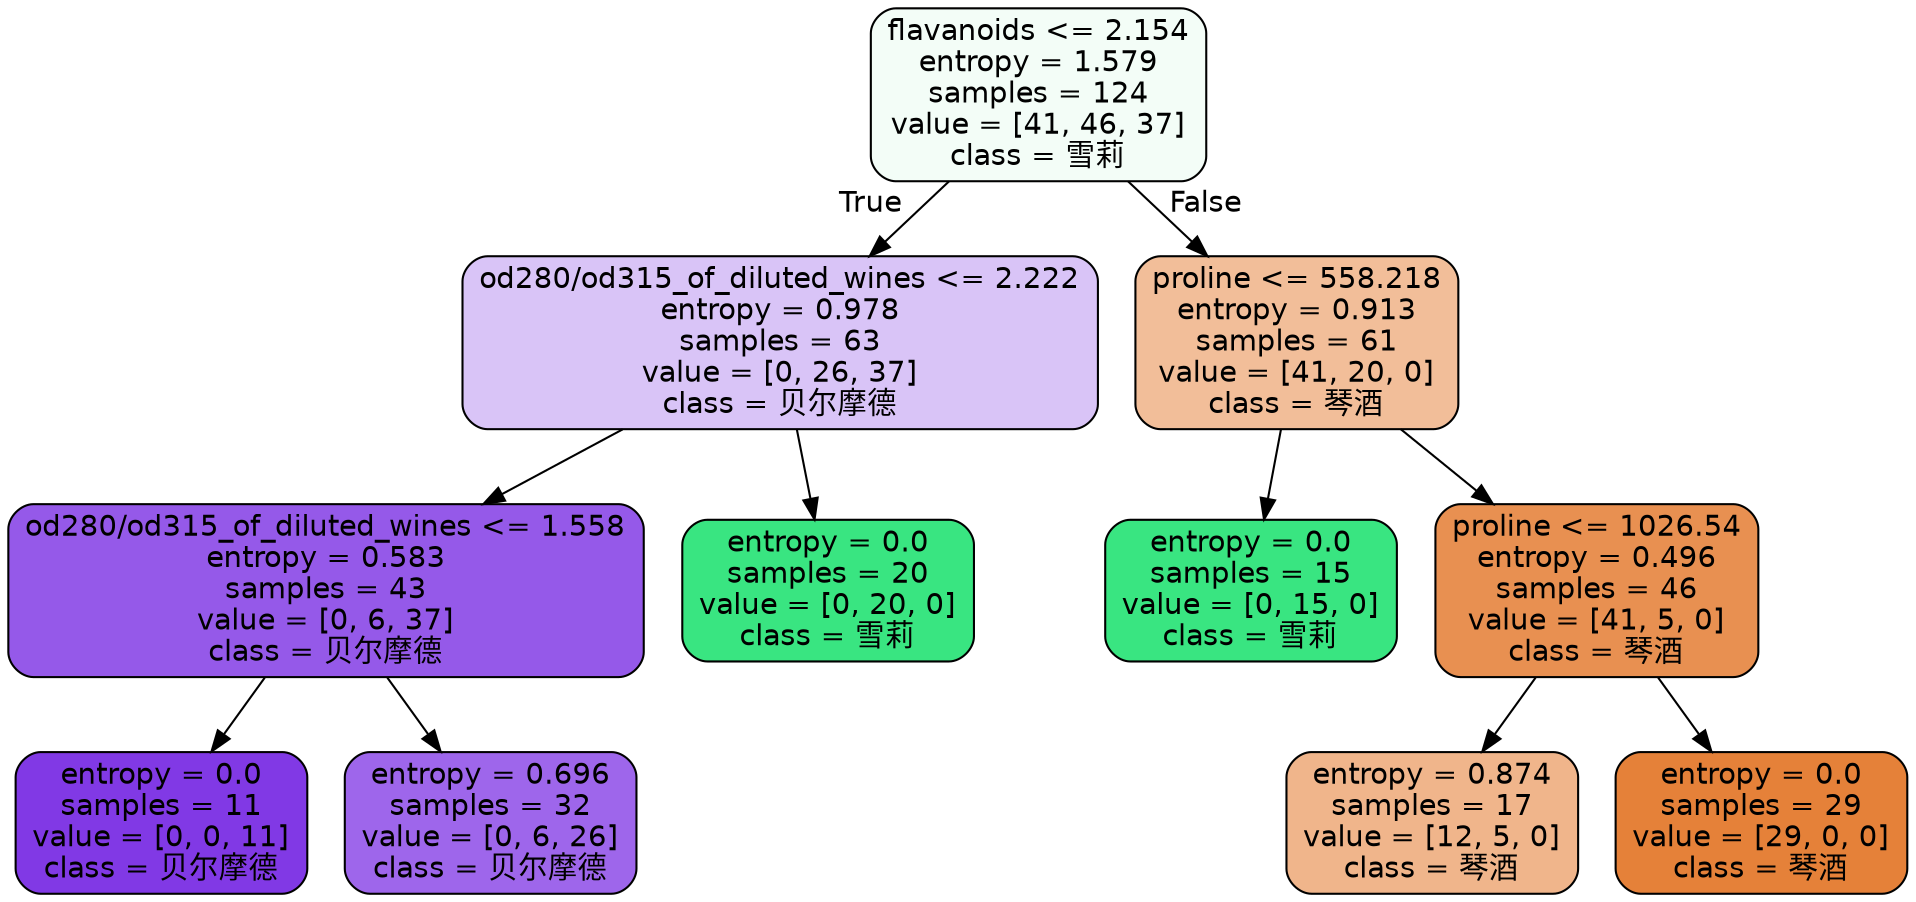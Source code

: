 digraph Tree {
node [shape=box, style="filled, rounded", color="black", fontname=helvetica] ;
edge [fontname=helvetica] ;
0 [label="flavanoids <= 2.154\nentropy = 1.579\nsamples = 124\nvalue = [41, 46, 37]\nclass = 雪莉", fillcolor="#39e5810f"] ;
1 [label="od280/od315_of_diluted_wines <= 2.222\nentropy = 0.978\nsamples = 63\nvalue = [0, 26, 37]\nclass = 贝尔摩德", fillcolor="#8139e54c"] ;
0 -> 1 [labeldistance=2.5, labelangle=45, headlabel="True"] ;
2 [label="od280/od315_of_diluted_wines <= 1.558\nentropy = 0.583\nsamples = 43\nvalue = [0, 6, 37]\nclass = 贝尔摩德", fillcolor="#8139e5d6"] ;
1 -> 2 ;
3 [label="entropy = 0.0\nsamples = 11\nvalue = [0, 0, 11]\nclass = 贝尔摩德", fillcolor="#8139e5ff"] ;
2 -> 3 ;
4 [label="entropy = 0.696\nsamples = 32\nvalue = [0, 6, 26]\nclass = 贝尔摩德", fillcolor="#8139e5c4"] ;
2 -> 4 ;
5 [label="entropy = 0.0\nsamples = 20\nvalue = [0, 20, 0]\nclass = 雪莉", fillcolor="#39e581ff"] ;
1 -> 5 ;
6 [label="proline <= 558.218\nentropy = 0.913\nsamples = 61\nvalue = [41, 20, 0]\nclass = 琴酒", fillcolor="#e5813983"] ;
0 -> 6 [labeldistance=2.5, labelangle=-45, headlabel="False"] ;
7 [label="entropy = 0.0\nsamples = 15\nvalue = [0, 15, 0]\nclass = 雪莉", fillcolor="#39e581ff"] ;
6 -> 7 ;
8 [label="proline <= 1026.54\nentropy = 0.496\nsamples = 46\nvalue = [41, 5, 0]\nclass = 琴酒", fillcolor="#e58139e0"] ;
6 -> 8 ;
9 [label="entropy = 0.874\nsamples = 17\nvalue = [12, 5, 0]\nclass = 琴酒", fillcolor="#e5813995"] ;
8 -> 9 ;
10 [label="entropy = 0.0\nsamples = 29\nvalue = [29, 0, 0]\nclass = 琴酒", fillcolor="#e58139ff"] ;
8 -> 10 ;
}